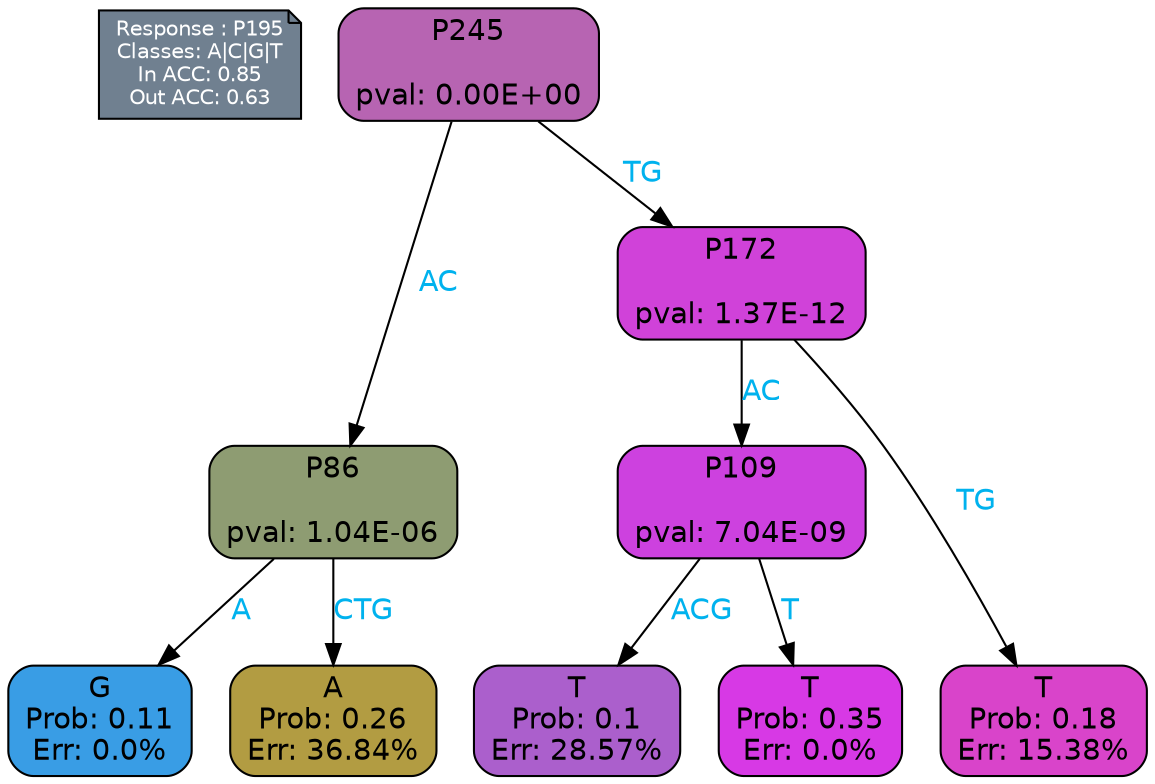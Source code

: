 digraph Tree {
node [shape=box, style="filled, rounded", color="black", fontname=helvetica] ;
graph [ranksep=equally, splines=polylines, bgcolor=transparent, dpi=600] ;
edge [fontname=helvetica] ;
LEGEND [label="Response : P195
Classes: A|C|G|T
In ACC: 0.85
Out ACC: 0.63
",shape=note,align=left,style=filled,fillcolor="slategray",fontcolor="white",fontsize=10];1 [label="P245

pval: 0.00E+00", fillcolor="#b764b2"] ;
2 [label="P86

pval: 1.04E-06", fillcolor="#8e9c72"] ;
3 [label="G
Prob: 0.11
Err: 0.0%", fillcolor="#399de5"] ;
4 [label="A
Prob: 0.26
Err: 36.84%", fillcolor="#b29c42"] ;
5 [label="P172

pval: 1.37E-12", fillcolor="#d042d9"] ;
6 [label="P109

pval: 7.04E-09", fillcolor="#cd41df"] ;
7 [label="T
Prob: 0.1
Err: 28.57%", fillcolor="#ab5fcc"] ;
8 [label="T
Prob: 0.35
Err: 0.0%", fillcolor="#d739e5"] ;
9 [label="T
Prob: 0.18
Err: 15.38%", fillcolor="#d944ca"] ;
1 -> 2 [label="AC",fontcolor=deepskyblue2] ;
1 -> 5 [label="TG",fontcolor=deepskyblue2] ;
2 -> 3 [label="A",fontcolor=deepskyblue2] ;
2 -> 4 [label="CTG",fontcolor=deepskyblue2] ;
5 -> 9 [label="TG",fontcolor=deepskyblue2] ;
5 -> 6 [label="AC",fontcolor=deepskyblue2] ;
6 -> 8 [label="T",fontcolor=deepskyblue2] ;
6 -> 7 [label="ACG",fontcolor=deepskyblue2] ;
{rank = same; 3;4;7;8;9;}{rank = same; LEGEND;1;}}